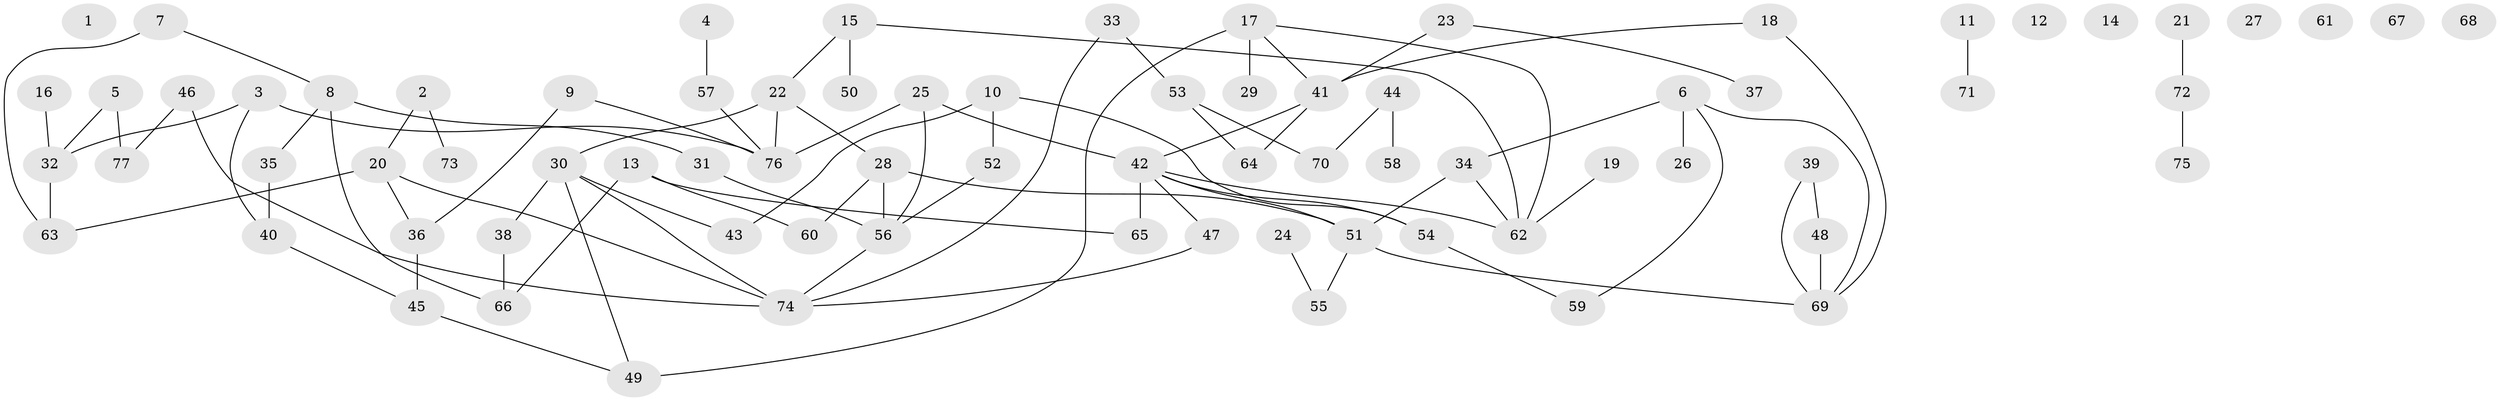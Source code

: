// coarse degree distribution, {0: 0.391304347826087, 1: 0.2608695652173913, 2: 0.08695652173913043, 4: 0.13043478260869565, 3: 0.043478260869565216, 6: 0.043478260869565216, 5: 0.043478260869565216}
// Generated by graph-tools (version 1.1) at 2025/42/03/04/25 21:42:32]
// undirected, 77 vertices, 92 edges
graph export_dot {
graph [start="1"]
  node [color=gray90,style=filled];
  1;
  2;
  3;
  4;
  5;
  6;
  7;
  8;
  9;
  10;
  11;
  12;
  13;
  14;
  15;
  16;
  17;
  18;
  19;
  20;
  21;
  22;
  23;
  24;
  25;
  26;
  27;
  28;
  29;
  30;
  31;
  32;
  33;
  34;
  35;
  36;
  37;
  38;
  39;
  40;
  41;
  42;
  43;
  44;
  45;
  46;
  47;
  48;
  49;
  50;
  51;
  52;
  53;
  54;
  55;
  56;
  57;
  58;
  59;
  60;
  61;
  62;
  63;
  64;
  65;
  66;
  67;
  68;
  69;
  70;
  71;
  72;
  73;
  74;
  75;
  76;
  77;
  2 -- 20;
  2 -- 73;
  3 -- 32;
  3 -- 40;
  3 -- 76;
  4 -- 57;
  5 -- 32;
  5 -- 77;
  6 -- 26;
  6 -- 34;
  6 -- 59;
  6 -- 69;
  7 -- 8;
  7 -- 63;
  8 -- 31;
  8 -- 35;
  8 -- 66;
  9 -- 36;
  9 -- 76;
  10 -- 43;
  10 -- 52;
  10 -- 54;
  11 -- 71;
  13 -- 60;
  13 -- 65;
  13 -- 66;
  15 -- 22;
  15 -- 50;
  15 -- 62;
  16 -- 32;
  17 -- 29;
  17 -- 41;
  17 -- 49;
  17 -- 62;
  18 -- 41;
  18 -- 69;
  19 -- 62;
  20 -- 36;
  20 -- 63;
  20 -- 74;
  21 -- 72;
  22 -- 28;
  22 -- 30;
  22 -- 76;
  23 -- 37;
  23 -- 41;
  24 -- 55;
  25 -- 42;
  25 -- 56;
  25 -- 76;
  28 -- 51;
  28 -- 56;
  28 -- 60;
  30 -- 38;
  30 -- 43;
  30 -- 49;
  30 -- 74;
  31 -- 56;
  32 -- 63;
  33 -- 53;
  33 -- 74;
  34 -- 51;
  34 -- 62;
  35 -- 40;
  36 -- 45;
  38 -- 66;
  39 -- 48;
  39 -- 69;
  40 -- 45;
  41 -- 42;
  41 -- 64;
  42 -- 47;
  42 -- 51;
  42 -- 54;
  42 -- 62;
  42 -- 65;
  44 -- 58;
  44 -- 70;
  45 -- 49;
  46 -- 74;
  46 -- 77;
  47 -- 74;
  48 -- 69;
  51 -- 55;
  51 -- 69;
  52 -- 56;
  53 -- 64;
  53 -- 70;
  54 -- 59;
  56 -- 74;
  57 -- 76;
  72 -- 75;
}

